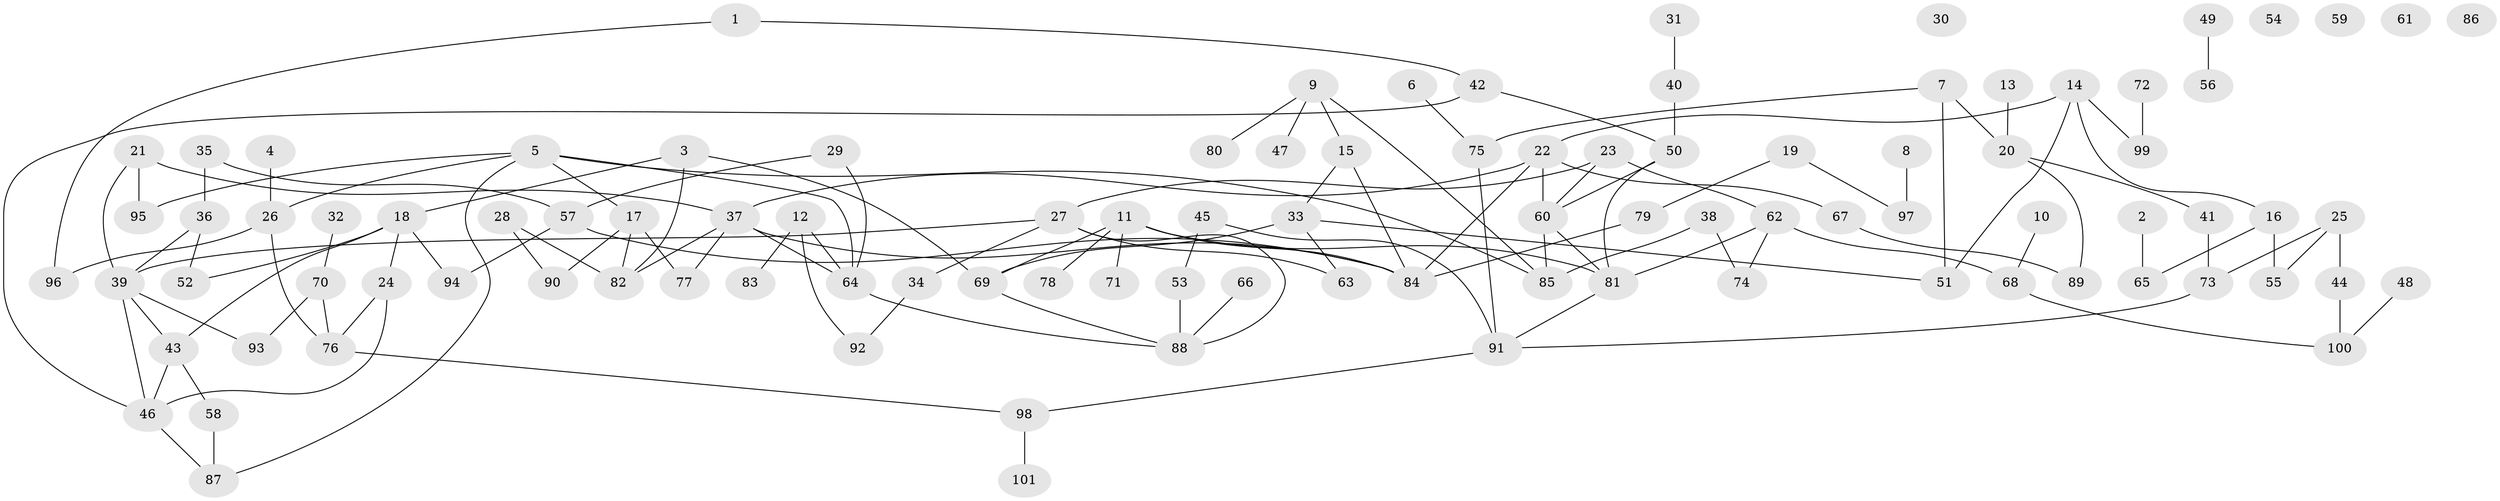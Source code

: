 // Generated by graph-tools (version 1.1) at 2025/12/03/09/25 04:12:57]
// undirected, 101 vertices, 133 edges
graph export_dot {
graph [start="1"]
  node [color=gray90,style=filled];
  1;
  2;
  3;
  4;
  5;
  6;
  7;
  8;
  9;
  10;
  11;
  12;
  13;
  14;
  15;
  16;
  17;
  18;
  19;
  20;
  21;
  22;
  23;
  24;
  25;
  26;
  27;
  28;
  29;
  30;
  31;
  32;
  33;
  34;
  35;
  36;
  37;
  38;
  39;
  40;
  41;
  42;
  43;
  44;
  45;
  46;
  47;
  48;
  49;
  50;
  51;
  52;
  53;
  54;
  55;
  56;
  57;
  58;
  59;
  60;
  61;
  62;
  63;
  64;
  65;
  66;
  67;
  68;
  69;
  70;
  71;
  72;
  73;
  74;
  75;
  76;
  77;
  78;
  79;
  80;
  81;
  82;
  83;
  84;
  85;
  86;
  87;
  88;
  89;
  90;
  91;
  92;
  93;
  94;
  95;
  96;
  97;
  98;
  99;
  100;
  101;
  1 -- 42;
  1 -- 96;
  2 -- 65;
  3 -- 18;
  3 -- 69;
  3 -- 82;
  4 -- 26;
  5 -- 17;
  5 -- 26;
  5 -- 64;
  5 -- 85;
  5 -- 87;
  5 -- 95;
  6 -- 75;
  7 -- 20;
  7 -- 51;
  7 -- 75;
  8 -- 97;
  9 -- 15;
  9 -- 47;
  9 -- 80;
  9 -- 85;
  10 -- 68;
  11 -- 69;
  11 -- 71;
  11 -- 78;
  11 -- 81;
  11 -- 84;
  12 -- 64;
  12 -- 83;
  12 -- 92;
  13 -- 20;
  14 -- 16;
  14 -- 22;
  14 -- 51;
  14 -- 99;
  15 -- 33;
  15 -- 84;
  16 -- 55;
  16 -- 65;
  17 -- 77;
  17 -- 82;
  17 -- 90;
  18 -- 24;
  18 -- 43;
  18 -- 52;
  18 -- 94;
  19 -- 79;
  19 -- 97;
  20 -- 41;
  20 -- 89;
  21 -- 37;
  21 -- 39;
  21 -- 95;
  22 -- 37;
  22 -- 60;
  22 -- 67;
  22 -- 84;
  23 -- 27;
  23 -- 60;
  23 -- 62;
  24 -- 46;
  24 -- 76;
  25 -- 44;
  25 -- 55;
  25 -- 73;
  26 -- 76;
  26 -- 96;
  27 -- 34;
  27 -- 39;
  27 -- 63;
  27 -- 88;
  28 -- 82;
  28 -- 90;
  29 -- 57;
  29 -- 64;
  31 -- 40;
  32 -- 70;
  33 -- 51;
  33 -- 63;
  33 -- 69;
  34 -- 92;
  35 -- 36;
  35 -- 57;
  36 -- 39;
  36 -- 52;
  37 -- 64;
  37 -- 77;
  37 -- 82;
  37 -- 84;
  38 -- 74;
  38 -- 85;
  39 -- 43;
  39 -- 46;
  39 -- 93;
  40 -- 50;
  41 -- 73;
  42 -- 46;
  42 -- 50;
  43 -- 46;
  43 -- 58;
  44 -- 100;
  45 -- 53;
  45 -- 91;
  46 -- 87;
  48 -- 100;
  49 -- 56;
  50 -- 60;
  50 -- 81;
  53 -- 88;
  57 -- 84;
  57 -- 94;
  58 -- 87;
  60 -- 81;
  60 -- 85;
  62 -- 68;
  62 -- 74;
  62 -- 81;
  64 -- 88;
  66 -- 88;
  67 -- 89;
  68 -- 100;
  69 -- 88;
  70 -- 76;
  70 -- 93;
  72 -- 99;
  73 -- 91;
  75 -- 91;
  76 -- 98;
  79 -- 84;
  81 -- 91;
  91 -- 98;
  98 -- 101;
}
